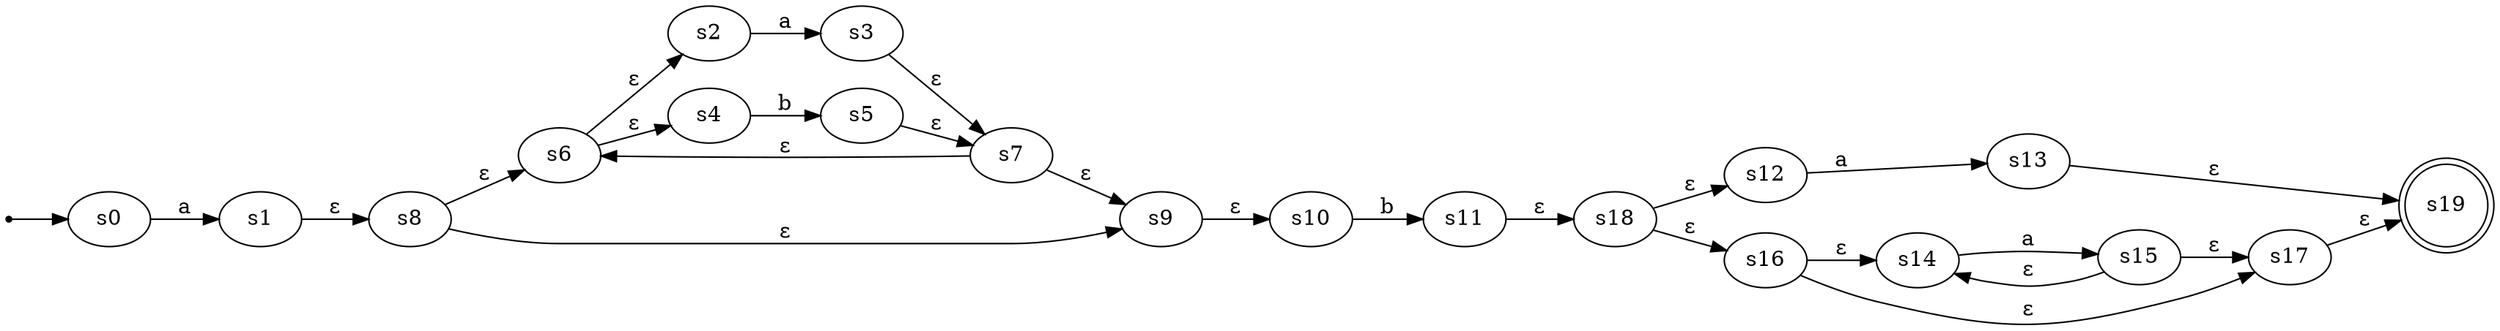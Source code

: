 digraph "graph" {
rankdir = LR;
start [shape=point]
start -> s0
s19[shape= doublecircle]
s0 -> s1 [label= "a"]
s2 -> s3 [label= "a"]
s4 -> s5 [label= "b"]
s6 -> s2 [label= "ε"]
s6 -> s4 [label= "ε"]
s3 -> s7 [label= "ε"]
s5 -> s7 [label= "ε"]
s8 -> s9 [label= "ε"]
s8 -> s6 [label= "ε"]
s7 -> s9 [label= "ε"]
s7 -> s6 [label= "ε"]
s1 -> s8 [label= "ε"]
s10 -> s11 [label= "b"]
s9 -> s10 [label= "ε"]
s12 -> s13 [label= "a"]
s14 -> s15 [label= "a"]
s16 -> s17 [label= "ε"]
s16 -> s14 [label= "ε"]
s15 -> s17 [label= "ε"]
s15 -> s14 [label= "ε"]
s18 -> s12 [label= "ε"]
s18 -> s16 [label= "ε"]
s13 -> s19 [label= "ε"]
s17 -> s19 [label= "ε"]
s11 -> s18 [label= "ε"]
}